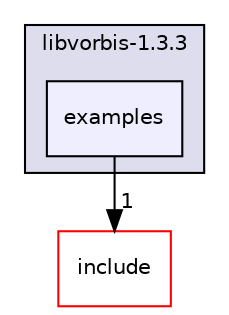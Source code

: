 digraph "vorbis/libvorbis-1.3.3/examples" {
  compound=true
  node [ fontsize="10", fontname="Helvetica"];
  edge [ labelfontsize="10", labelfontname="Helvetica"];
  subgraph clusterdir_465e7e0d29f66b77a98aa16791989bef {
    graph [ bgcolor="#ddddee", pencolor="black", label="libvorbis-1.3.3" fontname="Helvetica", fontsize="10", URL="dir_465e7e0d29f66b77a98aa16791989bef.html"]
  dir_e339544cc8081b091698130080cf07e6 [shape=box, label="examples", style="filled", fillcolor="#eeeeff", pencolor="black", URL="dir_e339544cc8081b091698130080cf07e6.html"];
  }
  dir_a6c070ffc9e4cf684ec5e7de1df8e9e8 [shape=box label="include" fillcolor="white" style="filled" color="red" URL="dir_a6c070ffc9e4cf684ec5e7de1df8e9e8.html"];
  dir_e339544cc8081b091698130080cf07e6->dir_a6c070ffc9e4cf684ec5e7de1df8e9e8 [headlabel="1", labeldistance=1.5 headhref="dir_001796_001802.html"];
}
